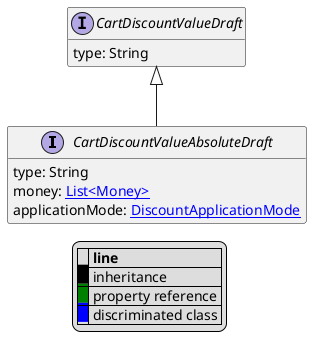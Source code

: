 @startuml

hide empty fields
hide empty methods
legend
|= |= line |
|<back:black>   </back>| inheritance |
|<back:green>   </back>| property reference |
|<back:blue>   </back>| discriminated class |
endlegend
interface CartDiscountValueAbsoluteDraft [[CartDiscountValueAbsoluteDraft.svg]] extends CartDiscountValueDraft {
    type: String
    money: [[Money.svg List<Money>]]
    applicationMode: [[DiscountApplicationMode.svg DiscountApplicationMode]]
}
interface CartDiscountValueDraft [[CartDiscountValueDraft.svg]]  {
    type: String
}





@enduml
